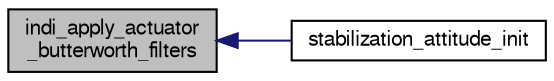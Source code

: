 digraph "indi_apply_actuator_butterworth_filters"
{
  edge [fontname="FreeSans",fontsize="10",labelfontname="FreeSans",labelfontsize="10"];
  node [fontname="FreeSans",fontsize="10",shape=record];
  rankdir="LR";
  Node1 [label="indi_apply_actuator\l_butterworth_filters",height=0.2,width=0.4,color="black", fillcolor="grey75", style="filled", fontcolor="black"];
  Node1 -> Node2 [dir="back",color="midnightblue",fontsize="10",style="solid",fontname="FreeSans"];
  Node2 [label="stabilization_attitude_init",height=0.2,width=0.4,color="black", fillcolor="white", style="filled",URL="$stabilization__attitude__heli__indi_8c.html#a03d27593d891182c04fc5337766733d1",tooltip="stabilization_attitude_init "];
}

